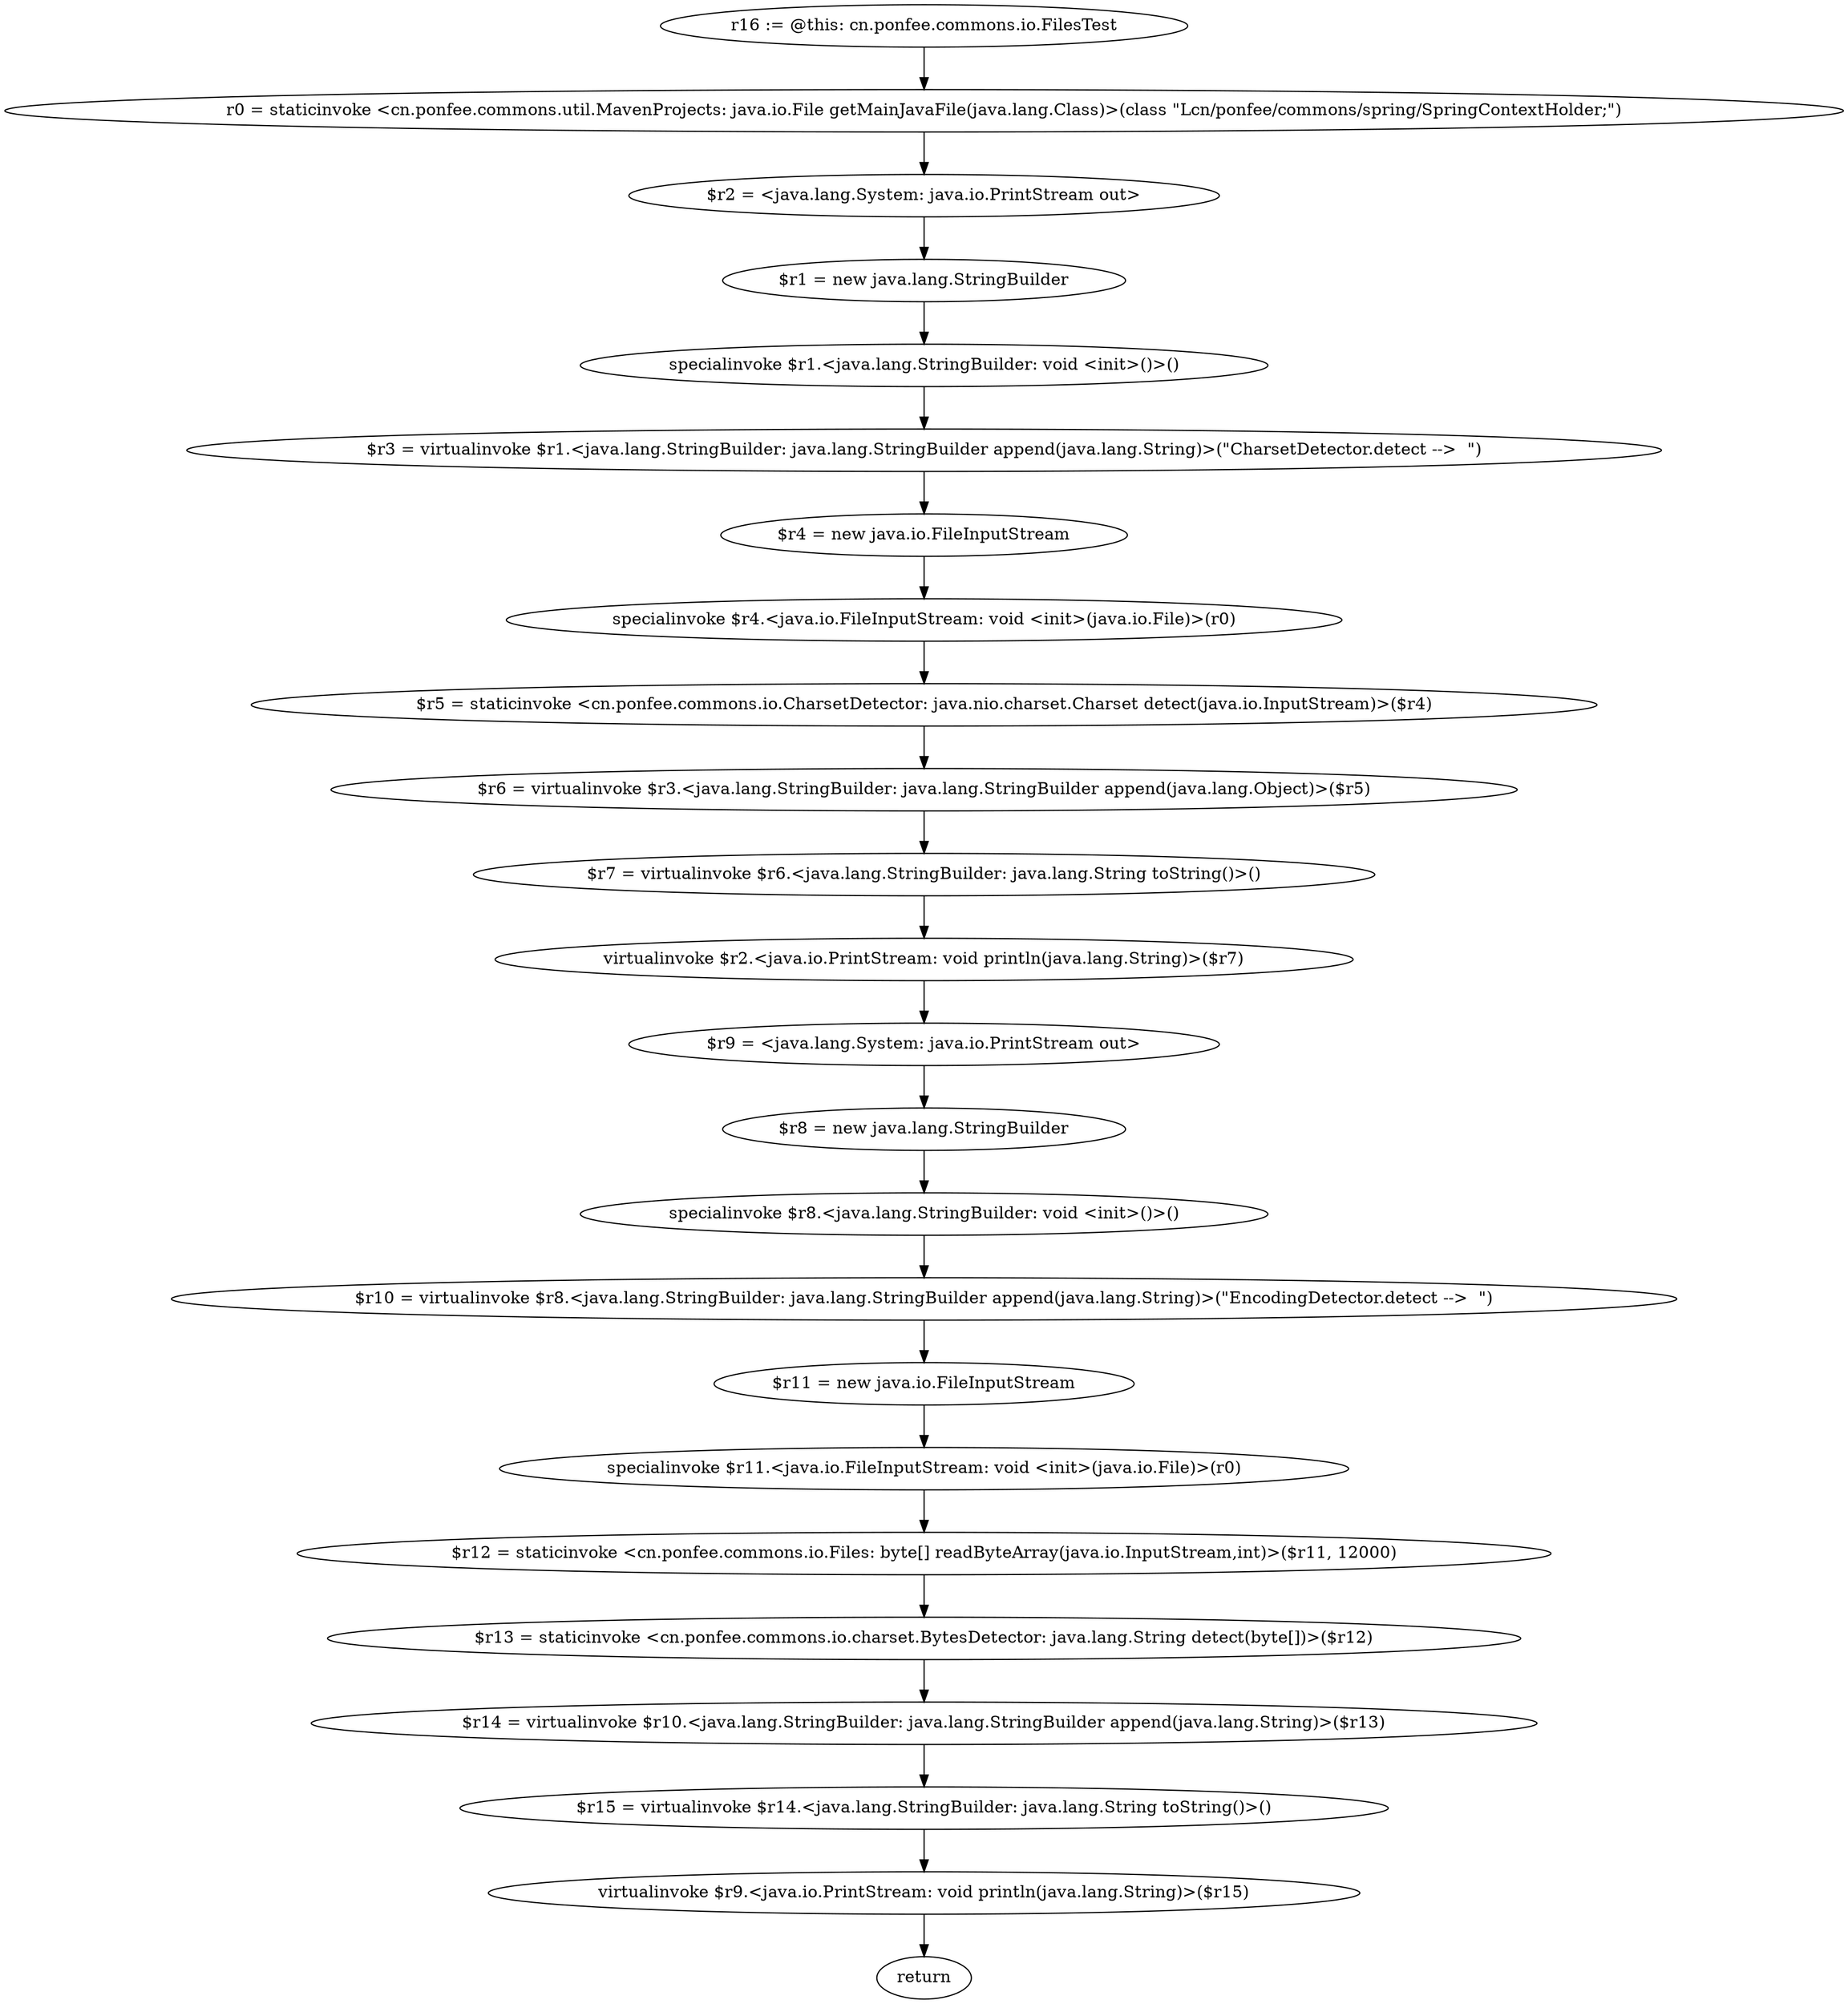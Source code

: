 digraph "unitGraph" {
    "r16 := @this: cn.ponfee.commons.io.FilesTest"
    "r0 = staticinvoke <cn.ponfee.commons.util.MavenProjects: java.io.File getMainJavaFile(java.lang.Class)>(class \"Lcn/ponfee/commons/spring/SpringContextHolder;\")"
    "$r2 = <java.lang.System: java.io.PrintStream out>"
    "$r1 = new java.lang.StringBuilder"
    "specialinvoke $r1.<java.lang.StringBuilder: void <init>()>()"
    "$r3 = virtualinvoke $r1.<java.lang.StringBuilder: java.lang.StringBuilder append(java.lang.String)>(\"CharsetDetector.detect -->  \")"
    "$r4 = new java.io.FileInputStream"
    "specialinvoke $r4.<java.io.FileInputStream: void <init>(java.io.File)>(r0)"
    "$r5 = staticinvoke <cn.ponfee.commons.io.CharsetDetector: java.nio.charset.Charset detect(java.io.InputStream)>($r4)"
    "$r6 = virtualinvoke $r3.<java.lang.StringBuilder: java.lang.StringBuilder append(java.lang.Object)>($r5)"
    "$r7 = virtualinvoke $r6.<java.lang.StringBuilder: java.lang.String toString()>()"
    "virtualinvoke $r2.<java.io.PrintStream: void println(java.lang.String)>($r7)"
    "$r9 = <java.lang.System: java.io.PrintStream out>"
    "$r8 = new java.lang.StringBuilder"
    "specialinvoke $r8.<java.lang.StringBuilder: void <init>()>()"
    "$r10 = virtualinvoke $r8.<java.lang.StringBuilder: java.lang.StringBuilder append(java.lang.String)>(\"EncodingDetector.detect -->  \")"
    "$r11 = new java.io.FileInputStream"
    "specialinvoke $r11.<java.io.FileInputStream: void <init>(java.io.File)>(r0)"
    "$r12 = staticinvoke <cn.ponfee.commons.io.Files: byte[] readByteArray(java.io.InputStream,int)>($r11, 12000)"
    "$r13 = staticinvoke <cn.ponfee.commons.io.charset.BytesDetector: java.lang.String detect(byte[])>($r12)"
    "$r14 = virtualinvoke $r10.<java.lang.StringBuilder: java.lang.StringBuilder append(java.lang.String)>($r13)"
    "$r15 = virtualinvoke $r14.<java.lang.StringBuilder: java.lang.String toString()>()"
    "virtualinvoke $r9.<java.io.PrintStream: void println(java.lang.String)>($r15)"
    "return"
    "r16 := @this: cn.ponfee.commons.io.FilesTest"->"r0 = staticinvoke <cn.ponfee.commons.util.MavenProjects: java.io.File getMainJavaFile(java.lang.Class)>(class \"Lcn/ponfee/commons/spring/SpringContextHolder;\")";
    "r0 = staticinvoke <cn.ponfee.commons.util.MavenProjects: java.io.File getMainJavaFile(java.lang.Class)>(class \"Lcn/ponfee/commons/spring/SpringContextHolder;\")"->"$r2 = <java.lang.System: java.io.PrintStream out>";
    "$r2 = <java.lang.System: java.io.PrintStream out>"->"$r1 = new java.lang.StringBuilder";
    "$r1 = new java.lang.StringBuilder"->"specialinvoke $r1.<java.lang.StringBuilder: void <init>()>()";
    "specialinvoke $r1.<java.lang.StringBuilder: void <init>()>()"->"$r3 = virtualinvoke $r1.<java.lang.StringBuilder: java.lang.StringBuilder append(java.lang.String)>(\"CharsetDetector.detect -->  \")";
    "$r3 = virtualinvoke $r1.<java.lang.StringBuilder: java.lang.StringBuilder append(java.lang.String)>(\"CharsetDetector.detect -->  \")"->"$r4 = new java.io.FileInputStream";
    "$r4 = new java.io.FileInputStream"->"specialinvoke $r4.<java.io.FileInputStream: void <init>(java.io.File)>(r0)";
    "specialinvoke $r4.<java.io.FileInputStream: void <init>(java.io.File)>(r0)"->"$r5 = staticinvoke <cn.ponfee.commons.io.CharsetDetector: java.nio.charset.Charset detect(java.io.InputStream)>($r4)";
    "$r5 = staticinvoke <cn.ponfee.commons.io.CharsetDetector: java.nio.charset.Charset detect(java.io.InputStream)>($r4)"->"$r6 = virtualinvoke $r3.<java.lang.StringBuilder: java.lang.StringBuilder append(java.lang.Object)>($r5)";
    "$r6 = virtualinvoke $r3.<java.lang.StringBuilder: java.lang.StringBuilder append(java.lang.Object)>($r5)"->"$r7 = virtualinvoke $r6.<java.lang.StringBuilder: java.lang.String toString()>()";
    "$r7 = virtualinvoke $r6.<java.lang.StringBuilder: java.lang.String toString()>()"->"virtualinvoke $r2.<java.io.PrintStream: void println(java.lang.String)>($r7)";
    "virtualinvoke $r2.<java.io.PrintStream: void println(java.lang.String)>($r7)"->"$r9 = <java.lang.System: java.io.PrintStream out>";
    "$r9 = <java.lang.System: java.io.PrintStream out>"->"$r8 = new java.lang.StringBuilder";
    "$r8 = new java.lang.StringBuilder"->"specialinvoke $r8.<java.lang.StringBuilder: void <init>()>()";
    "specialinvoke $r8.<java.lang.StringBuilder: void <init>()>()"->"$r10 = virtualinvoke $r8.<java.lang.StringBuilder: java.lang.StringBuilder append(java.lang.String)>(\"EncodingDetector.detect -->  \")";
    "$r10 = virtualinvoke $r8.<java.lang.StringBuilder: java.lang.StringBuilder append(java.lang.String)>(\"EncodingDetector.detect -->  \")"->"$r11 = new java.io.FileInputStream";
    "$r11 = new java.io.FileInputStream"->"specialinvoke $r11.<java.io.FileInputStream: void <init>(java.io.File)>(r0)";
    "specialinvoke $r11.<java.io.FileInputStream: void <init>(java.io.File)>(r0)"->"$r12 = staticinvoke <cn.ponfee.commons.io.Files: byte[] readByteArray(java.io.InputStream,int)>($r11, 12000)";
    "$r12 = staticinvoke <cn.ponfee.commons.io.Files: byte[] readByteArray(java.io.InputStream,int)>($r11, 12000)"->"$r13 = staticinvoke <cn.ponfee.commons.io.charset.BytesDetector: java.lang.String detect(byte[])>($r12)";
    "$r13 = staticinvoke <cn.ponfee.commons.io.charset.BytesDetector: java.lang.String detect(byte[])>($r12)"->"$r14 = virtualinvoke $r10.<java.lang.StringBuilder: java.lang.StringBuilder append(java.lang.String)>($r13)";
    "$r14 = virtualinvoke $r10.<java.lang.StringBuilder: java.lang.StringBuilder append(java.lang.String)>($r13)"->"$r15 = virtualinvoke $r14.<java.lang.StringBuilder: java.lang.String toString()>()";
    "$r15 = virtualinvoke $r14.<java.lang.StringBuilder: java.lang.String toString()>()"->"virtualinvoke $r9.<java.io.PrintStream: void println(java.lang.String)>($r15)";
    "virtualinvoke $r9.<java.io.PrintStream: void println(java.lang.String)>($r15)"->"return";
}
